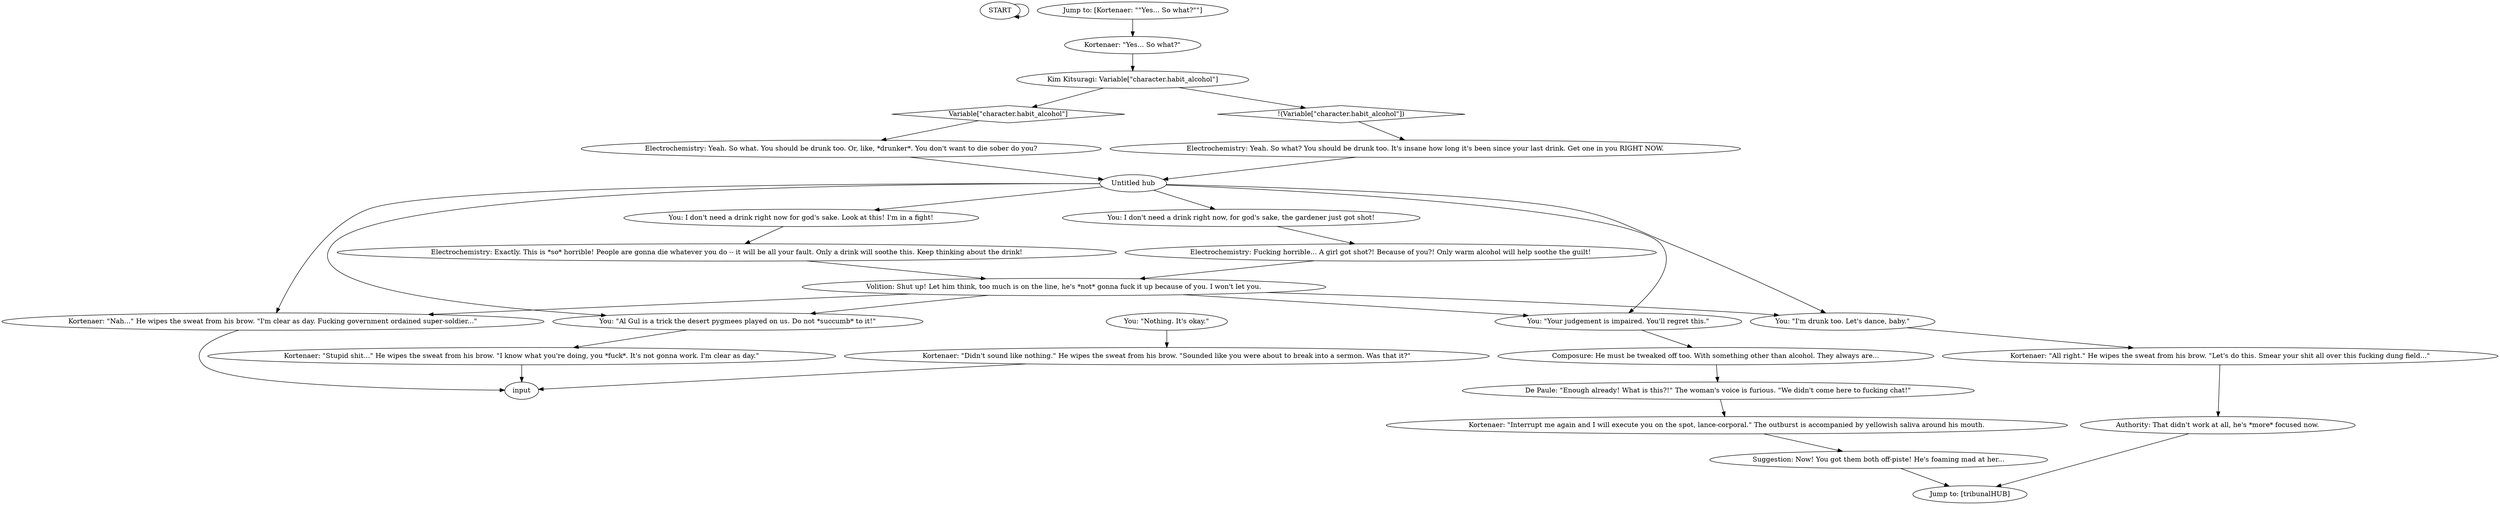 # TRIBUNAL / YOU ARE DRUNK!
# "You are all drunk!"
# ==================================================
digraph G {
	  0 [label="START"];
	  1 [label="input"];
	  2 [label="Composure: He must be tweaked off too. With something other than alcohol. They always are..."];
	  3 [label="Kortenaer: \"Nah...\" He wipes the sweat from his brow. \"I'm clear as day. Fucking government ordained super-soldier...\""];
	  4 [label="You: \"Nothing. It's okay.\""];
	  5 [label="Electrochemistry: Yeah. So what. You should be drunk too. Or, like, *drunker*. You don't want to die sober do you?"];
	  6 [label="De Paule: \"Enough already! What is this?!\" The woman's voice is furious. \"We didn't come here to fucking chat!\""];
	  7 [label="Kortenaer: \"Stupid shit...\" He wipes the sweat from his brow. \"I know what you're doing, you *fuck*. It's not gonna work. I'm clear as day.\""];
	  8 [label="Kortenaer: \"Didn't sound like nothing.\" He wipes the sweat from his brow. \"Sounded like you were about to break into a sermon. Was that it?\""];
	  9 [label="Untitled hub"];
	  10 [label="Suggestion: Now! You got them both off-piste! He's foaming mad at her..."];
	  11 [label="Jump to: [Kortenaer: \"\"Yes... So what?\"\"]"];
	  12 [label="Electrochemistry: Exactly. This is *so* horrible! People are gonna die whatever you do -- it will be all your fault. Only a drink will soothe this. Keep thinking about the drink!"];
	  13 [label="You: \"Al Gul is a trick the desert pygmees played on us. Do not *succumb* to it!\""];
	  14 [label="Kortenaer: \"Interrupt me again and I will execute you on the spot, lance-corporal.\" The outburst is accompanied by yellowish saliva around his mouth."];
	  15 [label="You: I don't need a drink right now for god's sake. Look at this! I'm in a fight!"];
	  16 [label="You: I don't need a drink right now, for god's sake, the gardener just got shot!"];
	  17 [label="Volition: Shut up! Let him think, too much is on the line, he's *not* gonna fuck it up because of you. I won't let you."];
	  18 [label="Kim Kitsuragi: Variable[\"character.habit_alcohol\"]"];
	  19 [label="Variable[\"character.habit_alcohol\"]", shape=diamond];
	  20 [label="!(Variable[\"character.habit_alcohol\"])", shape=diamond];
	  21 [label="You: \"I'm drunk too. Let's dance, baby.\""];
	  22 [label="Electrochemistry: Fucking horrible... A girl got shot?! Because of you?! Only warm alcohol will help soothe the guilt!"];
	  23 [label="Kortenaer: \"Yes... So what?\""];
	  24 [label="Jump to: [tribunalHUB]"];
	  25 [label="Authority: That didn't work at all, he's *more* focused now."];
	  26 [label="Electrochemistry: Yeah. So what? You should be drunk too. It's insane how long it's been since your last drink. Get one in you RIGHT NOW."];
	  27 [label="You: \"Your judgement is impaired. You'll regret this.\""];
	  28 [label="Kortenaer: \"All right.\" He wipes the sweat from his brow. \"Let's do this. Smear your shit all over this fucking dung field...\""];
	  0 -> 0
	  2 -> 6
	  3 -> 1
	  4 -> 8
	  5 -> 9
	  6 -> 14
	  7 -> 1
	  8 -> 1
	  9 -> 3
	  9 -> 13
	  9 -> 15
	  9 -> 16
	  9 -> 21
	  9 -> 27
	  10 -> 24
	  11 -> 23
	  12 -> 17
	  13 -> 7
	  14 -> 10
	  15 -> 12
	  16 -> 22
	  17 -> 3
	  17 -> 13
	  17 -> 27
	  17 -> 21
	  18 -> 19
	  18 -> 20
	  19 -> 5
	  20 -> 26
	  21 -> 28
	  22 -> 17
	  23 -> 18
	  25 -> 24
	  26 -> 9
	  27 -> 2
	  28 -> 25
}


